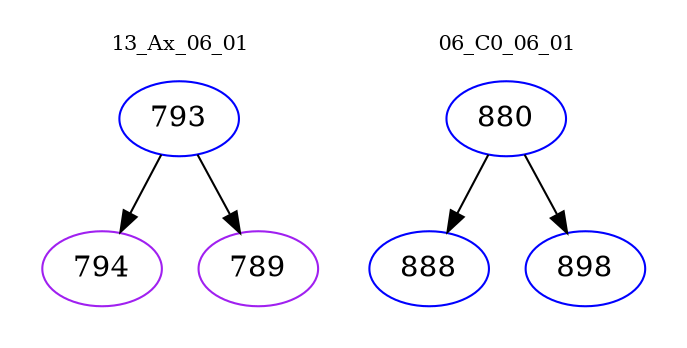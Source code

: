digraph{
subgraph cluster_0 {
color = white
label = "13_Ax_06_01";
fontsize=10;
T0_793 [label="793", color="blue"]
T0_793 -> T0_794 [color="black"]
T0_794 [label="794", color="purple"]
T0_793 -> T0_789 [color="black"]
T0_789 [label="789", color="purple"]
}
subgraph cluster_1 {
color = white
label = "06_C0_06_01";
fontsize=10;
T1_880 [label="880", color="blue"]
T1_880 -> T1_888 [color="black"]
T1_888 [label="888", color="blue"]
T1_880 -> T1_898 [color="black"]
T1_898 [label="898", color="blue"]
}
}
